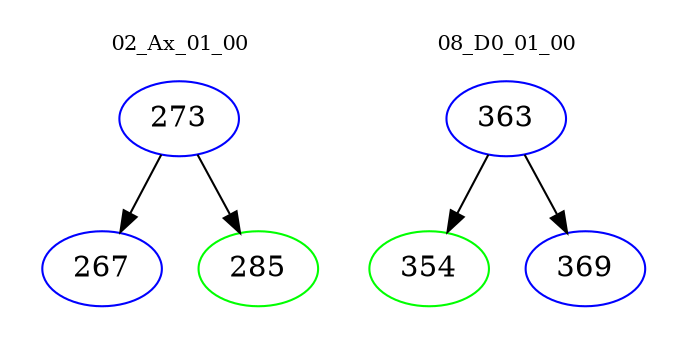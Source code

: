 digraph{
subgraph cluster_0 {
color = white
label = "02_Ax_01_00";
fontsize=10;
T0_273 [label="273", color="blue"]
T0_273 -> T0_267 [color="black"]
T0_267 [label="267", color="blue"]
T0_273 -> T0_285 [color="black"]
T0_285 [label="285", color="green"]
}
subgraph cluster_1 {
color = white
label = "08_D0_01_00";
fontsize=10;
T1_363 [label="363", color="blue"]
T1_363 -> T1_354 [color="black"]
T1_354 [label="354", color="green"]
T1_363 -> T1_369 [color="black"]
T1_369 [label="369", color="blue"]
}
}

